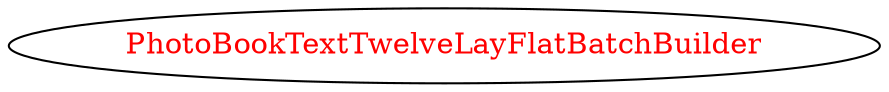 digraph dependencyGraph {
 concentrate=true;
 ranksep="2.0";
 rankdir="LR"; 
 splines="ortho";
"PhotoBookTextTwelveLayFlatBatchBuilder" [fontcolor="red"];
}
